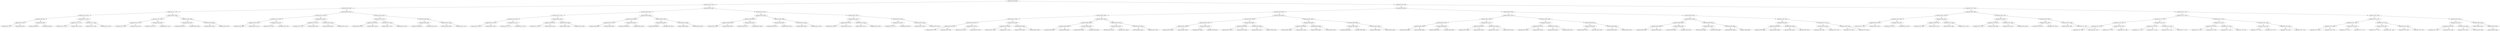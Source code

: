 digraph G{
419610840 [label="Node{data=[6786, 6786]}"]
419610840 -> 963829458
963829458 [label="Node{data=[4212, 4212]}"]
963829458 -> 1231535338
1231535338 [label="Node{data=[2098, 2098]}"]
1231535338 -> 356346100
356346100 [label="Node{data=[1157, 1157]}"]
356346100 -> 439778955
439778955 [label="Node{data=[1149, 1149]}"]
439778955 -> 891135825
891135825 [label="Node{data=[833, 833]}"]
891135825 -> 1097453044
1097453044 [label="Node{data=[831, 831]}"]
1097453044 -> 1064134629
1064134629 [label="Node{data=[787, 787]}"]
1097453044 -> 377918629
377918629 [label="Node{data=[832, 832]}"]
891135825 -> 1316589067
1316589067 [label="Node{data=[835, 835]}"]
1316589067 -> 1106308189
1106308189 [label="Node{data=[834, 834]}"]
1316589067 -> 360114633
360114633 [label="Node{data=[946, 946]}"]
439778955 -> 938964094
938964094 [label="Node{data=[1153, 1153]}"]
938964094 -> 897367389
897367389 [label="Node{data=[1151, 1151]}"]
897367389 -> 1940401579
1940401579 [label="Node{data=[1150, 1150]}"]
897367389 -> 1362279094
1362279094 [label="Node{data=[1152, 1152]}"]
938964094 -> 1567256682
1567256682 [label="Node{data=[1155, 1155]}"]
1567256682 -> 221030607
221030607 [label="Node{data=[1154, 1154]}"]
1567256682 -> 1071323572
1071323572 [label="Node{data=[1156, 1156]}"]
356346100 -> 2071524339
2071524339 [label="Node{data=[2036, 2036]}"]
2071524339 -> 1964979670
1964979670 [label="Node{data=[1161, 1161]}"]
1964979670 -> 488477034
488477034 [label="Node{data=[1159, 1159]}"]
488477034 -> 2062298564
2062298564 [label="Node{data=[1158, 1158]}"]
488477034 -> 1186442753
1186442753 [label="Node{data=[1160, 1160]}"]
1964979670 -> 1242202756
1242202756 [label="Node{data=[1684, 1684]}"]
1242202756 -> 1005440110
1005440110 [label="Node{data=[1162, 1162]}"]
1242202756 -> 544494810
544494810 [label="Node{data=[2017, 2017]}"]
2071524339 -> 1539842419
1539842419 [label="Node{data=[2094, 2094]}"]
1539842419 -> 1162380844
1162380844 [label="Node{data=[2092, 2092]}"]
1162380844 -> 269728855
269728855 [label="Node{data=[2063, 2063]}"]
1162380844 -> 314832907
314832907 [label="Node{data=[2093, 2093]}"]
1539842419 -> 144347289
144347289 [label="Node{data=[2096, 2096]}"]
144347289 -> 165809728
165809728 [label="Node{data=[2095, 2095]}"]
144347289 -> 69138991
69138991 [label="Node{data=[2097, 2097]}"]
1231535338 -> 160454919
160454919 [label="Node{data=[3400, 3400]}"]
160454919 -> 1431441140
1431441140 [label="Node{data=[2106, 2106]}"]
1431441140 -> 1289460240
1289460240 [label="Node{data=[2102, 2102]}"]
1289460240 -> 1072160294
1072160294 [label="Node{data=[2100, 2100]}"]
1072160294 -> 884273340
884273340 [label="Node{data=[2099, 2099]}"]
1072160294 -> 1901358448
1901358448 [label="Node{data=[2101, 2101]}"]
1289460240 -> 1640985168
1640985168 [label="Node{data=[2104, 2104]}"]
1640985168 -> 1616418465
1616418465 [label="Node{data=[2103, 2103]}"]
1640985168 -> 1937423110
1937423110 [label="Node{data=[2105, 2105]}"]
1431441140 -> 563570676
563570676 [label="Node{data=[2926, 2926]}"]
563570676 -> 995155044
995155044 [label="Node{data=[2374, 2374]}"]
995155044 -> 521775153
521775153 [label="Node{data=[2107, 2107]}"]
995155044 -> 958239327
958239327 [label="Node{data=[2853, 2853]}"]
563570676 -> 598735439
598735439 [label="Node{data=[3081, 3081]}"]
598735439 -> 513913250
513913250 [label="Node{data=[3005, 3005]}"]
598735439 -> 1286330983
1286330983 [label="Node{data=[3372, 3372]}"]
160454919 -> 435234503
435234503 [label="Node{data=[4204, 4204]}"]
435234503 -> 1171315252
1171315252 [label="Node{data=[3573, 3573]}"]
1171315252 -> 1450139533
1450139533 [label="Node{data=[3496, 3496]}"]
1450139533 -> 1149624261
1149624261 [label="Node{data=[3429, 3429]}"]
1450139533 -> 1423052428
1423052428 [label="Node{data=[3519, 3519]}"]
1171315252 -> 386953048
386953048 [label="Node{data=[3871, 3871]}"]
386953048 -> 992987392
992987392 [label="Node{data=[3577, 3577]}"]
386953048 -> 1363038807
1363038807 [label="Node{data=[4203, 4203]}"]
435234503 -> 366772370
366772370 [label="Node{data=[4208, 4208]}"]
366772370 -> 19027934
19027934 [label="Node{data=[4206, 4206]}"]
19027934 -> 1149303091
1149303091 [label="Node{data=[4205, 4205]}"]
19027934 -> 1729079070
1729079070 [label="Node{data=[4207, 4207]}"]
366772370 -> 380007293
380007293 [label="Node{data=[4210, 4210]}"]
380007293 -> 86596304
86596304 [label="Node{data=[4209, 4209]}"]
380007293 -> 1185112615
1185112615 [label="Node{data=[4211, 4211]}"]
963829458 -> 1544424122
1544424122 [label="Node{data=[6496, 6496]}"]
1544424122 -> 2039920605
2039920605 [label="Node{data=[6435, 6435]}"]
2039920605 -> 916889061
916889061 [label="Node{data=[4713, 4713]}"]
916889061 -> 1799971660
1799971660 [label="Node{data=[4216, 4216]}"]
1799971660 -> 1203699525
1203699525 [label="Node{data=[4214, 4214]}"]
1203699525 -> 190480432
190480432 [label="Node{data=[4213, 4213]}"]
1203699525 -> 160525579
160525579 [label="Node{data=[4215, 4215]}"]
1799971660 -> 694303862
694303862 [label="Node{data=[4711, 4711]}"]
694303862 -> 429308616
429308616 [label="Node{data=[4217, 4217]}"]
694303862 -> 1184031434
1184031434 [label="Node{data=[4712, 4712]}"]
916889061 -> 1156130342
1156130342 [label="Node{data=[5445, 5445]}"]
1156130342 -> 2094019393
2094019393 [label="Node{data=[4996, 4996]}"]
2094019393 -> 1346143977
1346143977 [label="Node{data=[4714, 4714]}"]
2094019393 -> 23702166
23702166 [label="Node{data=[5025, 5025]}"]
1156130342 -> 205284491
205284491 [label="Node{data=[5936, 5936]}"]
205284491 -> 1904936054
1904936054 [label="Node{data=[5905, 5905]}"]
205284491 -> 1169477472
1169477472 [label="Node{data=[5961, 5961]}"]
2039920605 -> 163962970
163962970 [label="Node{data=[6443, 6443]}"]
163962970 -> 1722992085
1722992085 [label="Node{data=[6439, 6439]}"]
1722992085 -> 1328797121
1328797121 [label="Node{data=[6437, 6437]}"]
1328797121 -> 740285576
740285576 [label="Node{data=[6436, 6436]}"]
1328797121 -> 184434273
184434273 [label="Node{data=[6438, 6438]}"]
1722992085 -> 2056445574
2056445574 [label="Node{data=[6441, 6441]}"]
2056445574 -> 736006600
736006600 [label="Node{data=[6440, 6440]}"]
2056445574 -> 2037900199
2037900199 [label="Node{data=[6442, 6442]}"]
163962970 -> 33671134
33671134 [label="Node{data=[6492, 6492]}"]
33671134 -> 1854627830
1854627830 [label="Node{data=[6490, 6490]}"]
1854627830 -> 830788414
830788414 [label="Node{data=[6489, 6489]}"]
1854627830 -> 2007524466
2007524466 [label="Node{data=[6491, 6491]}"]
33671134 -> 2065392238
2065392238 [label="Node{data=[6494, 6494]}"]
2065392238 -> 1331422740
1331422740 [label="Node{data=[6493, 6493]}"]
2065392238 -> 1481753058
1481753058 [label="Node{data=[6495, 6495]}"]
1544424122 -> 1827579246
1827579246 [label="Node{data=[6512, 6512]}"]
1827579246 -> 1288086159
1288086159 [label="Node{data=[6504, 6504]}"]
1288086159 -> 1555928645
1555928645 [label="Node{data=[6500, 6500]}"]
1555928645 -> 179634913
179634913 [label="Node{data=[6498, 6498]}"]
179634913 -> 334037772
334037772 [label="Node{data=[6497, 6497]}"]
179634913 -> 1791101220
1791101220 [label="Node{data=[6499, 6499]}"]
1555928645 -> 1526572423
1526572423 [label="Node{data=[6502, 6502]}"]
1526572423 -> 2021463603
2021463603 [label="Node{data=[6501, 6501]}"]
1526572423 -> 601332563
601332563 [label="Node{data=[6503, 6503]}"]
1288086159 -> 1504062756
1504062756 [label="Node{data=[6508, 6508]}"]
1504062756 -> 1849715210
1849715210 [label="Node{data=[6506, 6506]}"]
1849715210 -> 2124162431
2124162431 [label="Node{data=[6505, 6505]}"]
1849715210 -> 1636705532
1636705532 [label="Node{data=[6507, 6507]}"]
1504062756 -> 153742052
153742052 [label="Node{data=[6510, 6510]}"]
153742052 -> 1683276273
1683276273 [label="Node{data=[6509, 6509]}"]
153742052 -> 2071767001
2071767001 [label="Node{data=[6511, 6511]}"]
1827579246 -> 1808127374
1808127374 [label="Node{data=[6667, 6667]}"]
1808127374 -> 771587288
771587288 [label="Node{data=[6516, 6516]}"]
771587288 -> 1868856287
1868856287 [label="Node{data=[6514, 6514]}"]
1868856287 -> 1899518853
1899518853 [label="Node{data=[6513, 6513]}"]
1868856287 -> 882153865
882153865 [label="Node{data=[6515, 6515]}"]
771587288 -> 1925785727
1925785727 [label="Node{data=[6518, 6518]}"]
1925785727 -> 1044320122
1044320122 [label="Node{data=[6517, 6517]}"]
1925785727 -> 224956235
224956235 [label="Node{data=[6519, 6519]}"]
1808127374 -> 488638398
488638398 [label="Node{data=[6782, 6782]}"]
488638398 -> 638672565
638672565 [label="Node{data=[6729, 6729]}"]
638672565 -> 1611911634
1611911634 [label="Node{data=[6677, 6677]}"]
638672565 -> 692586572
692586572 [label="Node{data=[6766, 6766]}"]
488638398 -> 877197100
877197100 [label="Node{data=[6784, 6784]}"]
877197100 -> 411104230
411104230 [label="Node{data=[6783, 6783]}"]
877197100 -> 1717779557
1717779557 [label="Node{data=[6785, 6785]}"]
419610840 -> 260063885
260063885 [label="Node{data=[7036, 7036]}"]
260063885 -> 2088904134
2088904134 [label="Node{data=[6893, 6893]}"]
2088904134 -> 1661134451
1661134451 [label="Node{data=[6818, 6818]}"]
1661134451 -> 477986402
477986402 [label="Node{data=[6802, 6802]}"]
477986402 -> 300208970
300208970 [label="Node{data=[6794, 6794]}"]
300208970 -> 2091219109
2091219109 [label="Node{data=[6790, 6790]}"]
2091219109 -> 148912188
148912188 [label="Node{data=[6788, 6788]}"]
148912188 -> 2132400428
2132400428 [label="Node{data=[6787, 6787]}"]
148912188 -> 1221602054
1221602054 [label="Node{data=[6789, 6789]}"]
2091219109 -> 535233257
535233257 [label="Node{data=[6792, 6792]}"]
535233257 -> 382724337
382724337 [label="Node{data=[6791, 6791]}"]
535233257 -> 665752509
665752509 [label="Node{data=[6793, 6793]}"]
300208970 -> 1852769365
1852769365 [label="Node{data=[6798, 6798]}"]
1852769365 -> 1228452667
1228452667 [label="Node{data=[6796, 6796]}"]
1228452667 -> 542720653
542720653 [label="Node{data=[6795, 6795]}"]
1228452667 -> 1933119040
1933119040 [label="Node{data=[6797, 6797]}"]
1852769365 -> 1700979166
1700979166 [label="Node{data=[6800, 6800]}"]
1700979166 -> 1775183650
1775183650 [label="Node{data=[6799, 6799]}"]
1700979166 -> 57167292
57167292 [label="Node{data=[6801, 6801]}"]
477986402 -> 949491871
949491871 [label="Node{data=[6810, 6810]}"]
949491871 -> 1250320963
1250320963 [label="Node{data=[6806, 6806]}"]
1250320963 -> 1516284422
1516284422 [label="Node{data=[6804, 6804]}"]
1516284422 -> 463735131
463735131 [label="Node{data=[6803, 6803]}"]
1516284422 -> 1660986960
1660986960 [label="Node{data=[6805, 6805]}"]
1250320963 -> 451757065
451757065 [label="Node{data=[6808, 6808]}"]
451757065 -> 1166208456
1166208456 [label="Node{data=[6807, 6807]}"]
451757065 -> 2128075506
2128075506 [label="Node{data=[6809, 6809]}"]
949491871 -> 411291998
411291998 [label="Node{data=[6814, 6814]}"]
411291998 -> 1748894539
1748894539 [label="Node{data=[6812, 6812]}"]
1748894539 -> 981491497
981491497 [label="Node{data=[6811, 6811]}"]
1748894539 -> 2059403969
2059403969 [label="Node{data=[6813, 6813]}"]
411291998 -> 2085565926
2085565926 [label="Node{data=[6816, 6816]}"]
2085565926 -> 1685276031
1685276031 [label="Node{data=[6815, 6815]}"]
2085565926 -> 1555179471
1555179471 [label="Node{data=[6817, 6817]}"]
1661134451 -> 647946386
647946386 [label="Node{data=[6834, 6834]}"]
647946386 -> 595263906
595263906 [label="Node{data=[6826, 6826]}"]
595263906 -> 1574821903
1574821903 [label="Node{data=[6822, 6822]}"]
1574821903 -> 270280740
270280740 [label="Node{data=[6820, 6820]}"]
270280740 -> 1096274117
1096274117 [label="Node{data=[6819, 6819]}"]
270280740 -> 987414364
987414364 [label="Node{data=[6821, 6821]}"]
1574821903 -> 137751952
137751952 [label="Node{data=[6824, 6824]}"]
137751952 -> 2031724986
2031724986 [label="Node{data=[6823, 6823]}"]
137751952 -> 104308644
104308644 [label="Node{data=[6825, 6825]}"]
595263906 -> 1769529441
1769529441 [label="Node{data=[6830, 6830]}"]
1769529441 -> 1309071795
1309071795 [label="Node{data=[6828, 6828]}"]
1309071795 -> 2053569968
2053569968 [label="Node{data=[6827, 6827]}"]
1309071795 -> 1075218407
1075218407 [label="Node{data=[6829, 6829]}"]
1769529441 -> 1858276460
1858276460 [label="Node{data=[6832, 6832]}"]
1858276460 -> 376474438
376474438 [label="Node{data=[6831, 6831]}"]
1858276460 -> 1538686789
1538686789 [label="Node{data=[6833, 6833]}"]
647946386 -> 803988075
803988075 [label="Node{data=[6842, 6842]}"]
803988075 -> 1497181078
1497181078 [label="Node{data=[6838, 6838]}"]
1497181078 -> 1267052876
1267052876 [label="Node{data=[6836, 6836]}"]
1267052876 -> 589411118
589411118 [label="Node{data=[6835, 6835]}"]
1267052876 -> 1403647387
1403647387 [label="Node{data=[6837, 6837]}"]
1497181078 -> 1668810211
1668810211 [label="Node{data=[6840, 6840]}"]
1668810211 -> 93439761
93439761 [label="Node{data=[6839, 6839]}"]
1668810211 -> 721927246
721927246 [label="Node{data=[6841, 6841]}"]
803988075 -> 924750232
924750232 [label="Node{data=[6889, 6889]}"]
924750232 -> 342547845
342547845 [label="Node{data=[6887, 6887]}"]
342547845 -> 524826966
524826966 [label="Node{data=[6886, 6886]}"]
342547845 -> 163251005
163251005 [label="Node{data=[6888, 6888]}"]
924750232 -> 1256903107
1256903107 [label="Node{data=[6891, 6891]}"]
1256903107 -> 137276398
137276398 [label="Node{data=[6890, 6890]}"]
1256903107 -> 1450352948
1450352948 [label="Node{data=[6892, 6892]}"]
2088904134 -> 125956652
125956652 [label="Node{data=[6962, 6962]}"]
125956652 -> 469323734
469323734 [label="Node{data=[6915, 6915]}"]
469323734 -> 1727395484
1727395484 [label="Node{data=[6901, 6901]}"]
1727395484 -> 634228855
634228855 [label="Node{data=[6897, 6897]}"]
634228855 -> 760546928
760546928 [label="Node{data=[6895, 6895]}"]
760546928 -> 2088991731
2088991731 [label="Node{data=[6894, 6894]}"]
760546928 -> 898311145
898311145 [label="Node{data=[6896, 6896]}"]
634228855 -> 2081178375
2081178375 [label="Node{data=[6899, 6899]}"]
2081178375 -> 2045754480
2045754480 [label="Node{data=[6898, 6898]}"]
2081178375 -> 517213277
517213277 [label="Node{data=[6900, 6900]}"]
1727395484 -> 1915547653
1915547653 [label="Node{data=[6911, 6911]}"]
1915547653 -> 1822855484
1822855484 [label="Node{data=[6903, 6903]}"]
1822855484 -> 1756282084
1756282084 [label="Node{data=[6902, 6902]}"]
1822855484 -> 1453781832
1453781832 [label="Node{data=[6910, 6910]}"]
1915547653 -> 1126141249
1126141249 [label="Node{data=[6913, 6913]}"]
1126141249 -> 468245359
468245359 [label="Node{data=[6912, 6912]}"]
1126141249 -> 104602986
104602986 [label="Node{data=[6914, 6914]}"]
469323734 -> 1734447702
1734447702 [label="Node{data=[6954, 6954]}"]
1734447702 -> 1487629950
1487629950 [label="Node{data=[6919, 6919]}"]
1487629950 -> 88466855
88466855 [label="Node{data=[6917, 6917]}"]
88466855 -> 1668579112
1668579112 [label="Node{data=[6916, 6916]}"]
88466855 -> 149729842
149729842 [label="Node{data=[6918, 6918]}"]
1487629950 -> 196601295
196601295 [label="Node{data=[6921, 6921]}"]
196601295 -> 569725379
569725379 [label="Node{data=[6920, 6920]}"]
196601295 -> 1631119338
1631119338 [label="Node{data=[6953, 6953]}"]
1734447702 -> 212382941
212382941 [label="Node{data=[6958, 6958]}"]
212382941 -> 948281626
948281626 [label="Node{data=[6956, 6956]}"]
948281626 -> 863343744
863343744 [label="Node{data=[6955, 6955]}"]
948281626 -> 366228147
366228147 [label="Node{data=[6957, 6957]}"]
212382941 -> 1544774280
1544774280 [label="Node{data=[6960, 6960]}"]
1544774280 -> 1233880417
1233880417 [label="Node{data=[6959, 6959]}"]
1544774280 -> 1447418180
1447418180 [label="Node{data=[6961, 6961]}"]
125956652 -> 1655711893
1655711893 [label="Node{data=[6987, 6987]}"]
1655711893 -> 636485993
636485993 [label="Node{data=[6979, 6979]}"]
636485993 -> 818227259
818227259 [label="Node{data=[6966, 6966]}"]
818227259 -> 1219643550
1219643550 [label="Node{data=[6964, 6964]}"]
1219643550 -> 732247453
732247453 [label="Node{data=[6963, 6963]}"]
1219643550 -> 251368137
251368137 [label="Node{data=[6965, 6965]}"]
818227259 -> 401008605
401008605 [label="Node{data=[6968, 6968]}"]
401008605 -> 1305131783
1305131783 [label="Node{data=[6967, 6967]}"]
401008605 -> 1329686270
1329686270 [label="Node{data=[6978, 6978]}"]
636485993 -> 503236613
503236613 [label="Node{data=[6983, 6983]}"]
503236613 -> 1032199272
1032199272 [label="Node{data=[6981, 6981]}"]
1032199272 -> 629971548
629971548 [label="Node{data=[6980, 6980]}"]
1032199272 -> 1631481477
1631481477 [label="Node{data=[6982, 6982]}"]
503236613 -> 174799943
174799943 [label="Node{data=[6985, 6985]}"]
174799943 -> 126030910
126030910 [label="Node{data=[6984, 6984]}"]
174799943 -> 1176252648
1176252648 [label="Node{data=[6986, 6986]}"]
1655711893 -> 1422140648
1422140648 [label="Node{data=[7028, 7028]}"]
1422140648 -> 127836979
127836979 [label="Node{data=[6991, 6991]}"]
127836979 -> 413365530
413365530 [label="Node{data=[6989, 6989]}"]
413365530 -> 1059032470
1059032470 [label="Node{data=[6988, 6988]}"]
413365530 -> 1250500089
1250500089 [label="Node{data=[6990, 6990]}"]
127836979 -> 947697824
947697824 [label="Node{data=[6993, 6993]}"]
947697824 -> 1005846800
1005846800 [label="Node{data=[6992, 6992]}"]
947697824 -> 2026129605
2026129605 [label="Node{data=[6997, 6997]}"]
1422140648 -> 2048980209
2048980209 [label="Node{data=[7032, 7032]}"]
2048980209 -> 667216557
667216557 [label="Node{data=[7030, 7030]}"]
667216557 -> 1017349060
1017349060 [label="Node{data=[7029, 7029]}"]
667216557 -> 1719363317
1719363317 [label="Node{data=[7031, 7031]}"]
2048980209 -> 453087671
453087671 [label="Node{data=[7034, 7034]}"]
453087671 -> 454070776
454070776 [label="Node{data=[7033, 7033]}"]
453087671 -> 999132413
999132413 [label="Node{data=[7035, 7035]}"]
260063885 -> 108792247
108792247 [label="Node{data=[7102, 7102]}"]
108792247 -> 292011238
292011238 [label="Node{data=[7086, 7086]}"]
292011238 -> 241660003
241660003 [label="Node{data=[7044, 7044]}"]
241660003 -> 1507520310
1507520310 [label="Node{data=[7040, 7040]}"]
1507520310 -> 1066234891
1066234891 [label="Node{data=[7038, 7038]}"]
1066234891 -> 320958352
320958352 [label="Node{data=[7037, 7037]}"]
1066234891 -> 644936191
644936191 [label="Node{data=[7039, 7039]}"]
1507520310 -> 685574488
685574488 [label="Node{data=[7042, 7042]}"]
685574488 -> 2082737508
2082737508 [label="Node{data=[7041, 7041]}"]
685574488 -> 1692508319
1692508319 [label="Node{data=[7043, 7043]}"]
241660003 -> 1170168565
1170168565 [label="Node{data=[7048, 7048]}"]
1170168565 -> 99097811
99097811 [label="Node{data=[7046, 7046]}"]
99097811 -> 1501265447
1501265447 [label="Node{data=[7045, 7045]}"]
99097811 -> 821549263
821549263 [label="Node{data=[7047, 7047]}"]
1170168565 -> 262165718
262165718 [label="Node{data=[7050, 7050]}"]
262165718 -> 1256968053
1256968053 [label="Node{data=[7049, 7049]}"]
262165718 -> 1214454345
1214454345 [label="Node{data=[7051, 7051]}"]
292011238 -> 1180471850
1180471850 [label="Node{data=[7094, 7094]}"]
1180471850 -> 1272408275
1272408275 [label="Node{data=[7090, 7090]}"]
1272408275 -> 1607702203
1607702203 [label="Node{data=[7088, 7088]}"]
1607702203 -> 263351898
263351898 [label="Node{data=[7087, 7087]}"]
1607702203 -> 761094212
761094212 [label="Node{data=[7089, 7089]}"]
1272408275 -> 1564214476
1564214476 [label="Node{data=[7092, 7092]}"]
1564214476 -> 504969118
504969118 [label="Node{data=[7091, 7091]}"]
1564214476 -> 38099641
38099641 [label="Node{data=[7093, 7093]}"]
1180471850 -> 1155286517
1155286517 [label="Node{data=[7098, 7098]}"]
1155286517 -> 2046501830
2046501830 [label="Node{data=[7096, 7096]}"]
2046501830 -> 772365984
772365984 [label="Node{data=[7095, 7095]}"]
2046501830 -> 112281930
112281930 [label="Node{data=[7097, 7097]}"]
1155286517 -> 543442820
543442820 [label="Node{data=[7100, 7100]}"]
543442820 -> 10593629
10593629 [label="Node{data=[7099, 7099]}"]
543442820 -> 1689851831
1689851831 [label="Node{data=[7101, 7101]}"]
108792247 -> 1750006131
1750006131 [label="Node{data=[7162, 7162]}"]
1750006131 -> 1788136345
1788136345 [label="Node{data=[7118, 7118]}"]
1788136345 -> 1737625819
1737625819 [label="Node{data=[7110, 7110]}"]
1737625819 -> 1262139185
1262139185 [label="Node{data=[7106, 7106]}"]
1262139185 -> 1419790916
1419790916 [label="Node{data=[7104, 7104]}"]
1419790916 -> 405052234
405052234 [label="Node{data=[7103, 7103]}"]
1419790916 -> 1875334237
1875334237 [label="Node{data=[7105, 7105]}"]
1262139185 -> 1901782443
1901782443 [label="Node{data=[7108, 7108]}"]
1901782443 -> 662598574
662598574 [label="Node{data=[7107, 7107]}"]
1901782443 -> 456938176
456938176 [label="Node{data=[7109, 7109]}"]
1737625819 -> 1309444166
1309444166 [label="Node{data=[7114, 7114]}"]
1309444166 -> 1759333265
1759333265 [label="Node{data=[7112, 7112]}"]
1759333265 -> 1013626407
1013626407 [label="Node{data=[7111, 7111]}"]
1759333265 -> 1161386296
1161386296 [label="Node{data=[7113, 7113]}"]
1309444166 -> 1868408673
1868408673 [label="Node{data=[7116, 7116]}"]
1868408673 -> 1843325144
1843325144 [label="Node{data=[7115, 7115]}"]
1868408673 -> 82620618
82620618 [label="Node{data=[7117, 7117]}"]
1788136345 -> 194234870
194234870 [label="Node{data=[7154, 7154]}"]
194234870 -> 158794058
158794058 [label="Node{data=[7150, 7150]}"]
158794058 -> 326475924
326475924 [label="Node{data=[7120, 7120]}"]
326475924 -> 1929259216
1929259216 [label="Node{data=[7119, 7119]}"]
326475924 -> 1740083968
1740083968 [label="Node{data=[7149, 7149]}"]
158794058 -> 1459336173
1459336173 [label="Node{data=[7152, 7152]}"]
1459336173 -> 1748289702
1748289702 [label="Node{data=[7151, 7151]}"]
1459336173 -> 1804584408
1804584408 [label="Node{data=[7153, 7153]}"]
194234870 -> 813392954
813392954 [label="Node{data=[7158, 7158]}"]
813392954 -> 999611651
999611651 [label="Node{data=[7156, 7156]}"]
999611651 -> 1974158127
1974158127 [label="Node{data=[7155, 7155]}"]
999611651 -> 1621096775
1621096775 [label="Node{data=[7157, 7157]}"]
813392954 -> 187571162
187571162 [label="Node{data=[7160, 7160]}"]
187571162 -> 374322041
374322041 [label="Node{data=[7159, 7159]}"]
187571162 -> 961685668
961685668 [label="Node{data=[7161, 7161]}"]
1750006131 -> 647543560
647543560 [label="Node{data=[7186, 7186]}"]
647543560 -> 1569952970
1569952970 [label="Node{data=[7178, 7178]}"]
1569952970 -> 917254266
917254266 [label="Node{data=[7166, 7166]}"]
917254266 -> 504576259
504576259 [label="Node{data=[7164, 7164]}"]
504576259 -> 2100330802
2100330802 [label="Node{data=[7163, 7163]}"]
504576259 -> 1019510682
1019510682 [label="Node{data=[7165, 7165]}"]
917254266 -> 1799137176
1799137176 [label="Node{data=[7168, 7168]}"]
1799137176 -> 1818251485
1818251485 [label="Node{data=[7167, 7167]}"]
1799137176 -> 362833266
362833266 [label="Node{data=[7177, 7177]}"]
1569952970 -> 168292595
168292595 [label="Node{data=[7182, 7182]}"]
168292595 -> 76121676
76121676 [label="Node{data=[7180, 7180]}"]
76121676 -> 1786894520
1786894520 [label="Node{data=[7179, 7179]}"]
76121676 -> 2082257775
2082257775 [label="Node{data=[7181, 7181]}"]
168292595 -> 1227443319
1227443319 [label="Node{data=[7184, 7184]}"]
1227443319 -> 31070456
31070456 [label="Node{data=[7183, 7183]}"]
1227443319 -> 1702511715
1702511715 [label="Node{data=[7185, 7185]}"]
647543560 -> 2091146336
2091146336 [label="Node{data=[7981, 7981]}"]
2091146336 -> 2146303351
2146303351 [label="Node{data=[7190, 7190]}"]
2146303351 -> 773924778
773924778 [label="Node{data=[7188, 7188]}"]
773924778 -> 424617809
424617809 [label="Node{data=[7187, 7187]}"]
773924778 -> 1205223236
1205223236 [label="Node{data=[7189, 7189]}"]
2146303351 -> 1463837836
1463837836 [label="Node{data=[7246, 7246]}"]
1463837836 -> 1887110585
1887110585 [label="Node{data=[7235, 7235]}"]
1463837836 -> 275697992
275697992 [label="Node{data=[7644, 7644]}"]
2091146336 -> 1714741278
1714741278 [label="Node{data=[9302, 9302]}"]
1714741278 -> 839158864
839158864 [label="Node{data=[9301, 9301]}"]
1714741278 -> 452596068
452596068 [label="Node{data=[9303, 9303]}"]
452596068 -> 2088269794
2088269794 [label="Node{data=[9304, 9304]}"]
}